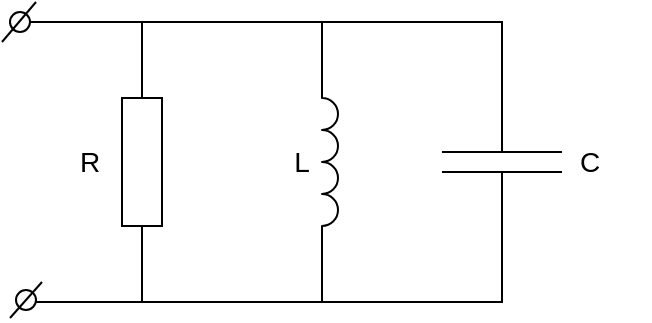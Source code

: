 <mxfile version="20.3.0" type="device"><diagram id="8lWJwYfVY2sbayt16S-d" name="Страница 1"><mxGraphModel dx="832" dy="857" grid="1" gridSize="10" guides="1" tooltips="1" connect="1" arrows="1" fold="1" page="1" pageScale="1" pageWidth="827" pageHeight="1169" math="0" shadow="0"><root><mxCell id="0"/><mxCell id="1" parent="0"/><mxCell id="wZRWXmiXhtVJJdZzAbbd-5" style="edgeStyle=orthogonalEdgeStyle;rounded=0;orthogonalLoop=1;jettySize=auto;html=1;entryX=0;entryY=1;entryDx=0;entryDy=0;entryPerimeter=0;endArrow=none;endFill=0;" edge="1" parent="1" source="wZRWXmiXhtVJJdZzAbbd-1" target="wZRWXmiXhtVJJdZzAbbd-3"><mxGeometry relative="1" as="geometry"><Array as="points"><mxPoint x="220" y="430"/><mxPoint x="310" y="430"/></Array></mxGeometry></mxCell><mxCell id="wZRWXmiXhtVJJdZzAbbd-1" value="" style="pointerEvents=1;verticalLabelPosition=bottom;shadow=0;dashed=0;align=center;html=1;verticalAlign=top;shape=mxgraph.electrical.resistors.resistor_1;direction=south;" vertex="1" parent="1"><mxGeometry x="210" y="450" width="20" height="100" as="geometry"/></mxCell><mxCell id="wZRWXmiXhtVJJdZzAbbd-7" style="edgeStyle=orthogonalEdgeStyle;rounded=0;orthogonalLoop=1;jettySize=auto;html=1;entryX=1;entryY=0.5;entryDx=0;entryDy=0;entryPerimeter=0;endArrow=none;endFill=0;exitX=1;exitY=0.5;exitDx=0;exitDy=0;exitPerimeter=0;" edge="1" parent="1" source="wZRWXmiXhtVJJdZzAbbd-2" target="wZRWXmiXhtVJJdZzAbbd-1"><mxGeometry relative="1" as="geometry"><Array as="points"/></mxGeometry></mxCell><mxCell id="wZRWXmiXhtVJJdZzAbbd-2" value="" style="pointerEvents=1;verticalLabelPosition=bottom;shadow=0;dashed=0;align=center;html=1;verticalAlign=top;shape=mxgraph.electrical.capacitors.capacitor_1;direction=south;" vertex="1" parent="1"><mxGeometry x="370" y="450" width="60" height="100" as="geometry"/></mxCell><mxCell id="wZRWXmiXhtVJJdZzAbbd-6" style="edgeStyle=orthogonalEdgeStyle;rounded=0;orthogonalLoop=1;jettySize=auto;html=1;entryX=0;entryY=0.5;entryDx=0;entryDy=0;entryPerimeter=0;endArrow=none;endFill=0;" edge="1" parent="1" source="wZRWXmiXhtVJJdZzAbbd-3" target="wZRWXmiXhtVJJdZzAbbd-2"><mxGeometry relative="1" as="geometry"><Array as="points"><mxPoint x="310" y="430"/><mxPoint x="400" y="430"/></Array></mxGeometry></mxCell><mxCell id="wZRWXmiXhtVJJdZzAbbd-8" style="edgeStyle=orthogonalEdgeStyle;rounded=0;orthogonalLoop=1;jettySize=auto;html=1;endArrow=none;endFill=0;" edge="1" parent="1" source="wZRWXmiXhtVJJdZzAbbd-3"><mxGeometry relative="1" as="geometry"><mxPoint x="310" y="570" as="targetPoint"/><Array as="points"><mxPoint x="310" y="560"/></Array></mxGeometry></mxCell><mxCell id="wZRWXmiXhtVJJdZzAbbd-3" value="" style="pointerEvents=1;verticalLabelPosition=bottom;shadow=0;dashed=0;align=center;html=1;verticalAlign=top;shape=mxgraph.electrical.inductors.inductor_3;direction=south;" vertex="1" parent="1"><mxGeometry x="310" y="450" width="8" height="100" as="geometry"/></mxCell><mxCell id="wZRWXmiXhtVJJdZzAbbd-9" value="" style="endArrow=none;html=1;rounded=0;" edge="1" parent="1"><mxGeometry width="50" height="50" relative="1" as="geometry"><mxPoint x="160" y="430" as="sourcePoint"/><mxPoint x="220" y="430" as="targetPoint"/></mxGeometry></mxCell><mxCell id="wZRWXmiXhtVJJdZzAbbd-10" value="" style="endArrow=none;html=1;rounded=0;" edge="1" parent="1"><mxGeometry width="50" height="50" relative="1" as="geometry"><mxPoint x="160" y="570" as="sourcePoint"/><mxPoint x="220" y="570" as="targetPoint"/></mxGeometry></mxCell><mxCell id="wZRWXmiXhtVJJdZzAbbd-11" value="" style="ellipse;whiteSpace=wrap;html=1;" vertex="1" parent="1"><mxGeometry x="154" y="425" width="10" height="10" as="geometry"/></mxCell><mxCell id="wZRWXmiXhtVJJdZzAbbd-12" value="" style="ellipse;whiteSpace=wrap;html=1;" vertex="1" parent="1"><mxGeometry x="157" y="564" width="10" height="10" as="geometry"/></mxCell><mxCell id="wZRWXmiXhtVJJdZzAbbd-13" value="" style="endArrow=none;html=1;rounded=0;" edge="1" parent="1"><mxGeometry width="50" height="50" relative="1" as="geometry"><mxPoint x="150" y="440" as="sourcePoint"/><mxPoint x="167" y="420" as="targetPoint"/></mxGeometry></mxCell><mxCell id="wZRWXmiXhtVJJdZzAbbd-15" value="" style="endArrow=none;html=1;rounded=0;" edge="1" parent="1"><mxGeometry width="50" height="50" relative="1" as="geometry"><mxPoint x="154" y="578" as="sourcePoint"/><mxPoint x="170" y="560" as="targetPoint"/></mxGeometry></mxCell><mxCell id="wZRWXmiXhtVJJdZzAbbd-16" value="&lt;font style=&quot;font-size: 14px;&quot;&gt;R&lt;/font&gt;" style="text;html=1;strokeColor=none;fillColor=none;align=center;verticalAlign=middle;whiteSpace=wrap;rounded=0;" vertex="1" parent="1"><mxGeometry x="164" y="485" width="60" height="30" as="geometry"/></mxCell><mxCell id="wZRWXmiXhtVJJdZzAbbd-17" value="L" style="text;html=1;strokeColor=none;fillColor=none;align=center;verticalAlign=middle;whiteSpace=wrap;rounded=0;fontSize=14;" vertex="1" parent="1"><mxGeometry x="270" y="485" width="60" height="30" as="geometry"/></mxCell><mxCell id="wZRWXmiXhtVJJdZzAbbd-18" value="C" style="text;html=1;strokeColor=none;fillColor=none;align=center;verticalAlign=middle;whiteSpace=wrap;rounded=0;fontSize=14;" vertex="1" parent="1"><mxGeometry x="414" y="485" width="60" height="30" as="geometry"/></mxCell></root></mxGraphModel></diagram></mxfile>